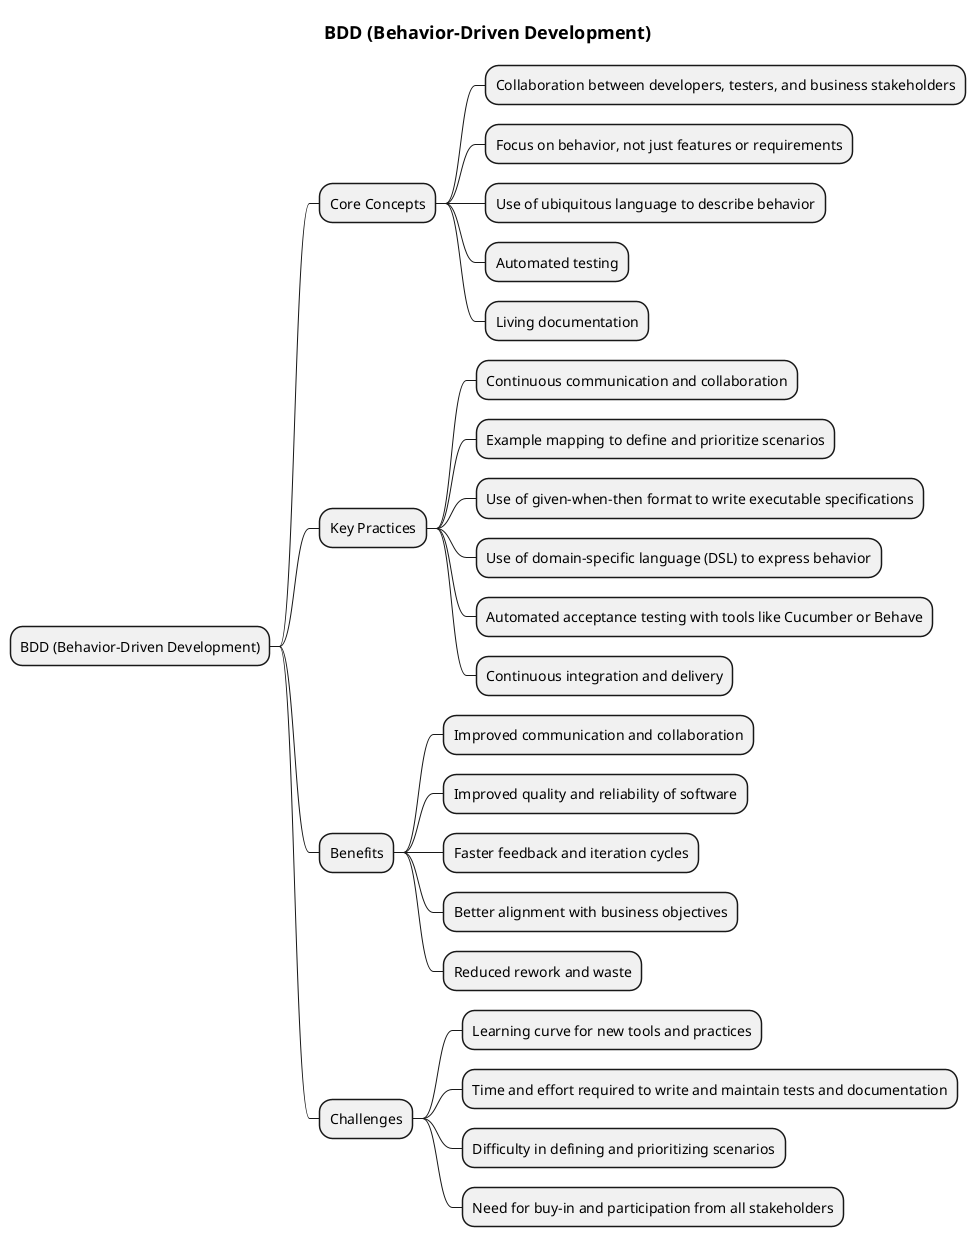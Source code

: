 @startmindmap
title = BDD (Behavior-Driven Development)

* BDD (Behavior-Driven Development)
** Core Concepts
*** Collaboration between developers, testers, and business stakeholders
*** Focus on behavior, not just features or requirements
*** Use of ubiquitous language to describe behavior
*** Automated testing
*** Living documentation
** Key Practices
*** Continuous communication and collaboration
*** Example mapping to define and prioritize scenarios
*** Use of given-when-then format to write executable specifications
*** Use of domain-specific language (DSL) to express behavior
*** Automated acceptance testing with tools like Cucumber or Behave
*** Continuous integration and delivery
** Benefits
*** Improved communication and collaboration
*** Improved quality and reliability of software
*** Faster feedback and iteration cycles
*** Better alignment with business objectives
*** Reduced rework and waste
** Challenges
*** Learning curve for new tools and practices
*** Time and effort required to write and maintain tests and documentation
*** Difficulty in defining and prioritizing scenarios
*** Need for buy-in and participation from all stakeholders
@endmindmap
